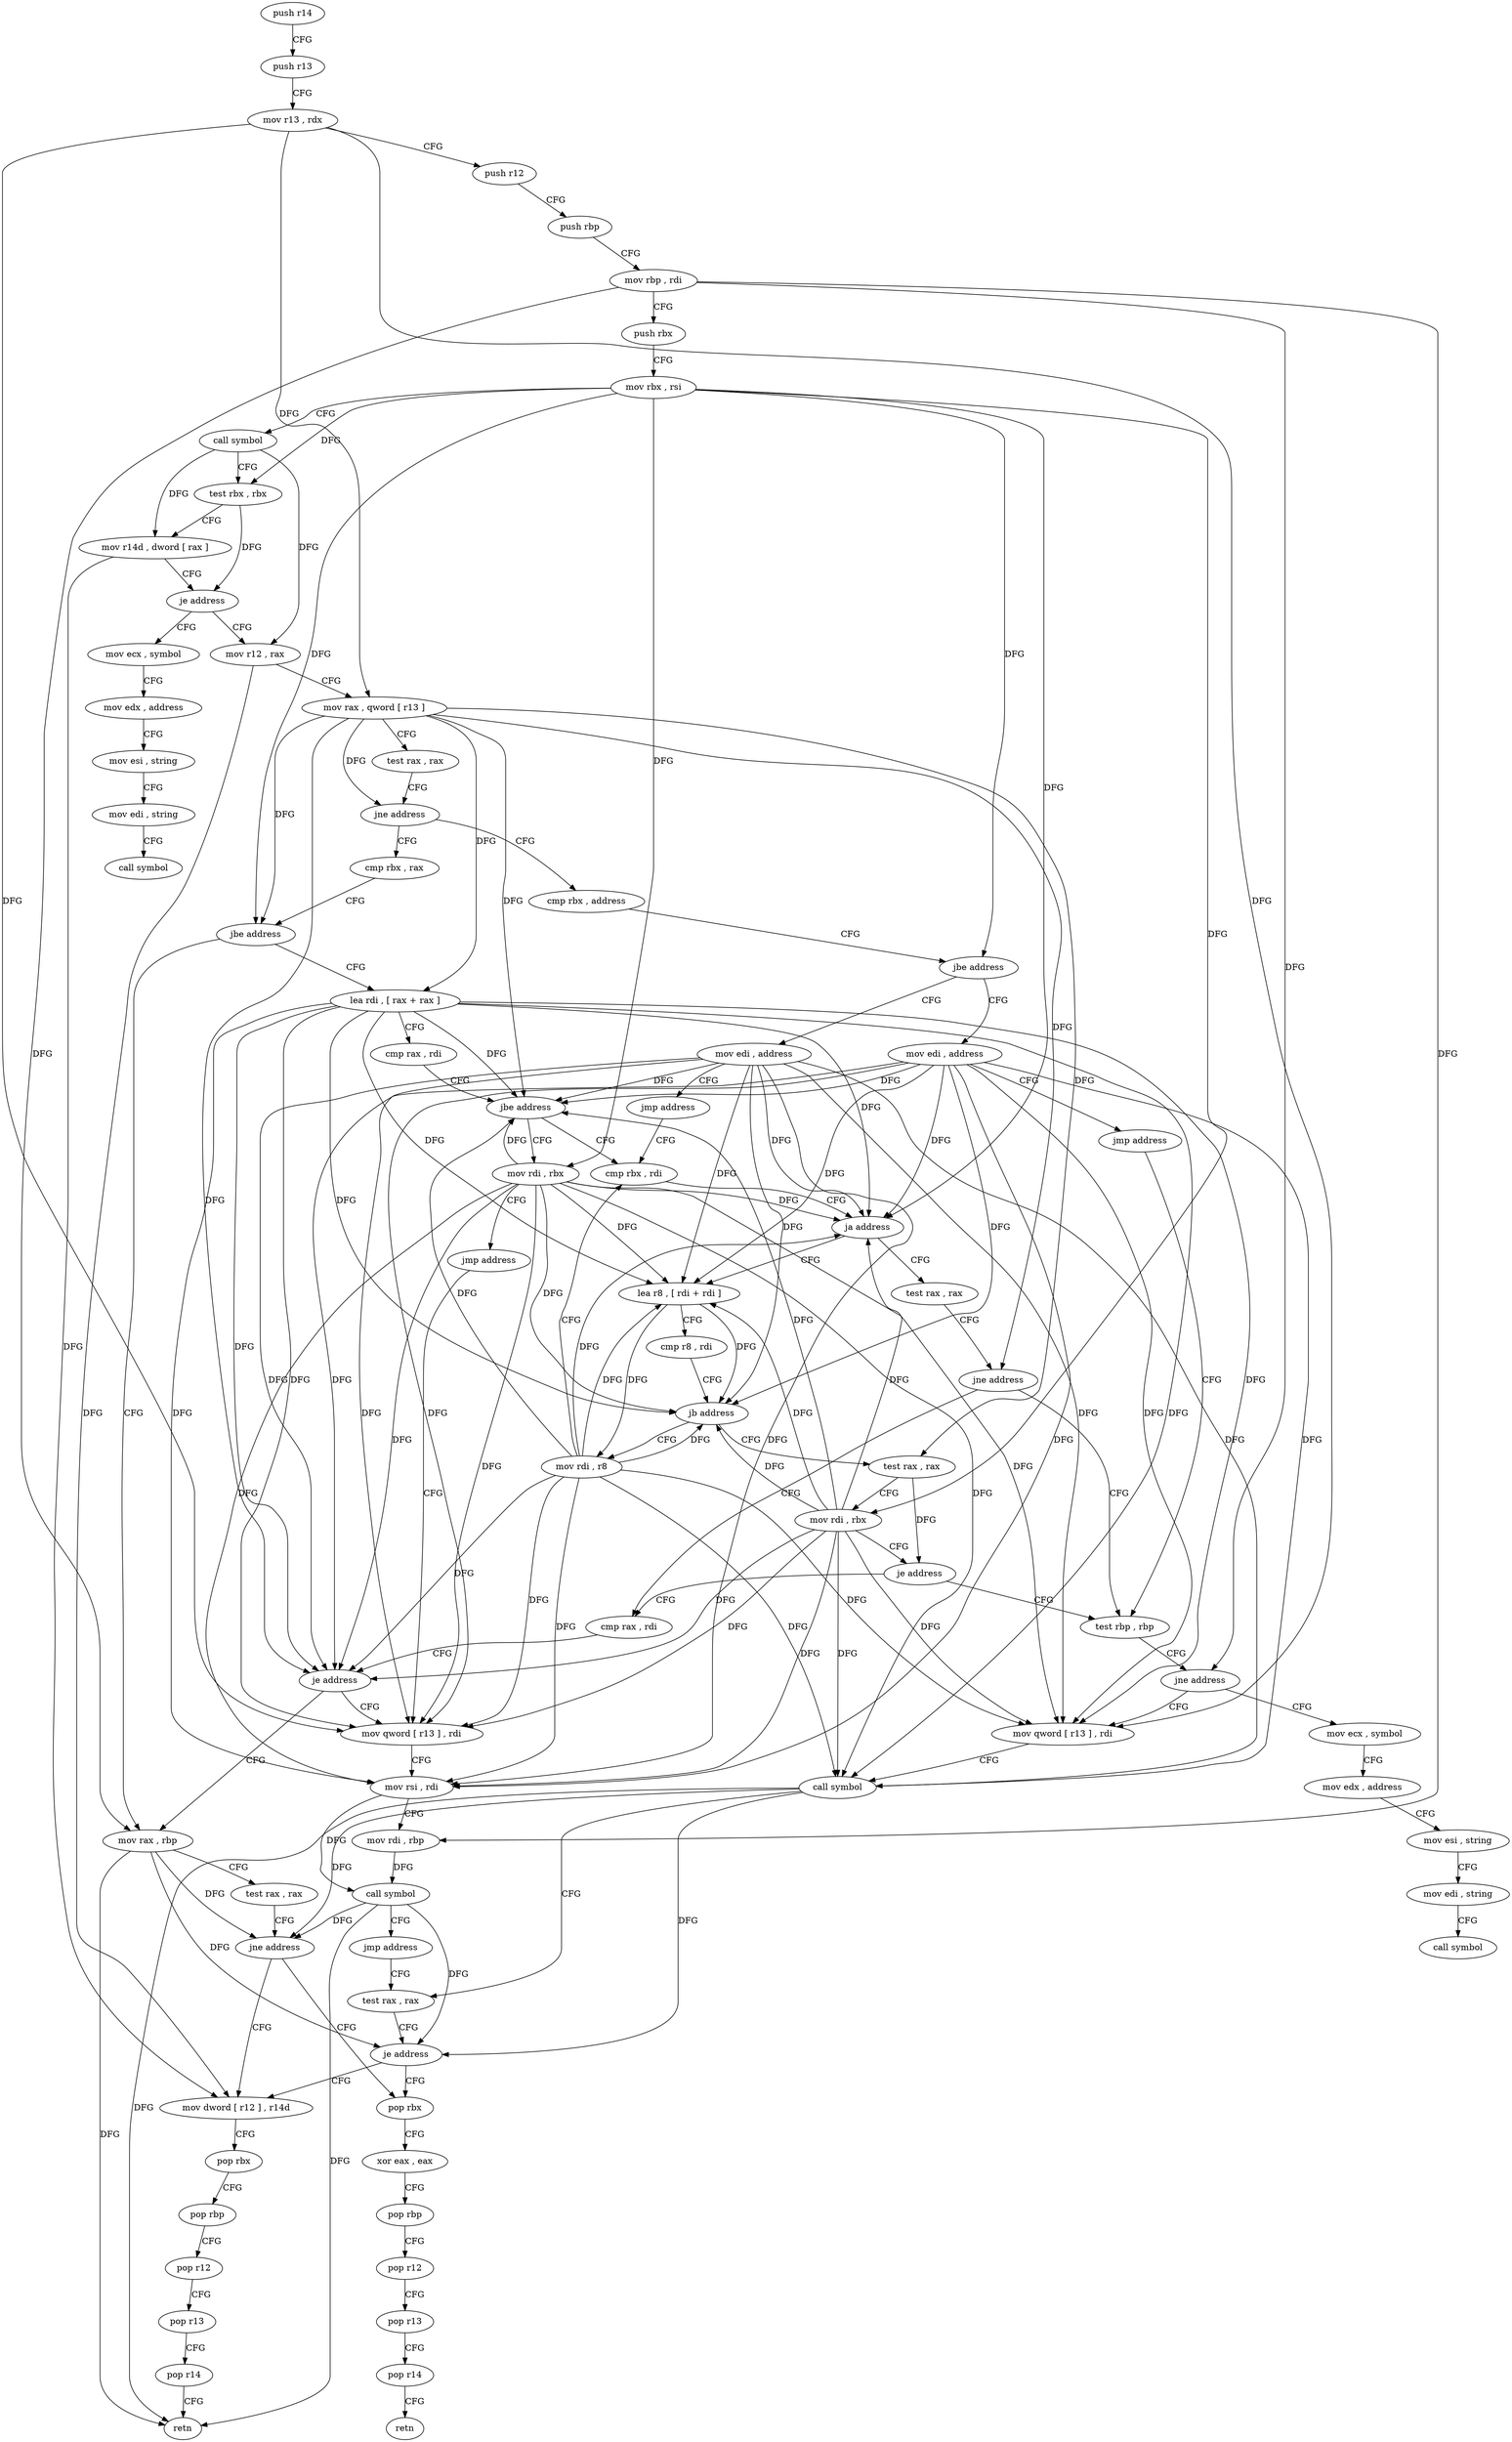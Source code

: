 digraph "func" {
"4261248" [label = "push r14" ]
"4261250" [label = "push r13" ]
"4261252" [label = "mov r13 , rdx" ]
"4261255" [label = "push r12" ]
"4261257" [label = "push rbp" ]
"4261258" [label = "mov rbp , rdi" ]
"4261261" [label = "push rbx" ]
"4261262" [label = "mov rbx , rsi" ]
"4261265" [label = "call symbol" ]
"4261270" [label = "test rbx , rbx" ]
"4261273" [label = "mov r14d , dword [ rax ]" ]
"4261276" [label = "je address" ]
"4261486" [label = "mov ecx , symbol" ]
"4261282" [label = "mov r12 , rax" ]
"4261491" [label = "mov edx , address" ]
"4261496" [label = "mov esi , string" ]
"4261501" [label = "mov edi , string" ]
"4261506" [label = "call symbol" ]
"4261285" [label = "mov rax , qword [ r13 ]" ]
"4261289" [label = "test rax , rax" ]
"4261292" [label = "jne address" ]
"4261376" [label = "cmp rbx , rax" ]
"4261294" [label = "cmp rbx , address" ]
"4261379" [label = "jbe address" ]
"4261400" [label = "mov rax , rbp" ]
"4261381" [label = "lea rdi , [ rax + rax ]" ]
"4261298" [label = "jbe address" ]
"4261454" [label = "mov edi , address" ]
"4261304" [label = "mov edi , address" ]
"4261403" [label = "test rax , rax" ]
"4261406" [label = "jne address" ]
"4261353" [label = "mov dword [ r12 ] , r14d" ]
"4261408" [label = "pop rbx" ]
"4261385" [label = "cmp rax , rdi" ]
"4261388" [label = "jbe address" ]
"4261324" [label = "cmp rbx , rdi" ]
"4261390" [label = "mov rdi , rbx" ]
"4261459" [label = "jmp address" ]
"4261334" [label = "test rbp , rbp" ]
"4261309" [label = "jmp address" ]
"4261357" [label = "pop rbx" ]
"4261358" [label = "pop rbp" ]
"4261359" [label = "pop r12" ]
"4261361" [label = "pop r13" ]
"4261363" [label = "pop r14" ]
"4261365" [label = "retn" ]
"4261409" [label = "xor eax , eax" ]
"4261411" [label = "pop rbp" ]
"4261412" [label = "pop r12" ]
"4261414" [label = "pop r13" ]
"4261416" [label = "pop r14" ]
"4261418" [label = "retn" ]
"4261327" [label = "ja address" ]
"4261312" [label = "lea r8 , [ rdi + rdi ]" ]
"4261329" [label = "test rax , rax" ]
"4261393" [label = "jmp address" ]
"4261437" [label = "mov qword [ r13 ] , rdi" ]
"4261337" [label = "jne address" ]
"4261461" [label = "mov ecx , symbol" ]
"4261339" [label = "mov qword [ r13 ] , rdi" ]
"4261316" [label = "cmp r8 , rdi" ]
"4261319" [label = "jb address" ]
"4261424" [label = "test rax , rax" ]
"4261321" [label = "mov rdi , r8" ]
"4261332" [label = "jne address" ]
"4261432" [label = "cmp rax , rdi" ]
"4261441" [label = "mov rsi , rdi" ]
"4261444" [label = "mov rdi , rbp" ]
"4261447" [label = "call symbol" ]
"4261452" [label = "jmp address" ]
"4261348" [label = "test rax , rax" ]
"4261466" [label = "mov edx , address" ]
"4261471" [label = "mov esi , string" ]
"4261476" [label = "mov edi , string" ]
"4261481" [label = "call symbol" ]
"4261343" [label = "call symbol" ]
"4261427" [label = "mov rdi , rbx" ]
"4261430" [label = "je address" ]
"4261435" [label = "je address" ]
"4261351" [label = "je address" ]
"4261248" -> "4261250" [ label = "CFG" ]
"4261250" -> "4261252" [ label = "CFG" ]
"4261252" -> "4261255" [ label = "CFG" ]
"4261252" -> "4261285" [ label = "DFG" ]
"4261252" -> "4261437" [ label = "DFG" ]
"4261252" -> "4261339" [ label = "DFG" ]
"4261255" -> "4261257" [ label = "CFG" ]
"4261257" -> "4261258" [ label = "CFG" ]
"4261258" -> "4261261" [ label = "CFG" ]
"4261258" -> "4261400" [ label = "DFG" ]
"4261258" -> "4261337" [ label = "DFG" ]
"4261258" -> "4261444" [ label = "DFG" ]
"4261261" -> "4261262" [ label = "CFG" ]
"4261262" -> "4261265" [ label = "CFG" ]
"4261262" -> "4261270" [ label = "DFG" ]
"4261262" -> "4261379" [ label = "DFG" ]
"4261262" -> "4261298" [ label = "DFG" ]
"4261262" -> "4261327" [ label = "DFG" ]
"4261262" -> "4261390" [ label = "DFG" ]
"4261262" -> "4261427" [ label = "DFG" ]
"4261265" -> "4261270" [ label = "CFG" ]
"4261265" -> "4261273" [ label = "DFG" ]
"4261265" -> "4261282" [ label = "DFG" ]
"4261270" -> "4261273" [ label = "CFG" ]
"4261270" -> "4261276" [ label = "DFG" ]
"4261273" -> "4261276" [ label = "CFG" ]
"4261273" -> "4261353" [ label = "DFG" ]
"4261276" -> "4261486" [ label = "CFG" ]
"4261276" -> "4261282" [ label = "CFG" ]
"4261486" -> "4261491" [ label = "CFG" ]
"4261282" -> "4261285" [ label = "CFG" ]
"4261282" -> "4261353" [ label = "DFG" ]
"4261491" -> "4261496" [ label = "CFG" ]
"4261496" -> "4261501" [ label = "CFG" ]
"4261501" -> "4261506" [ label = "CFG" ]
"4261285" -> "4261289" [ label = "CFG" ]
"4261285" -> "4261292" [ label = "DFG" ]
"4261285" -> "4261379" [ label = "DFG" ]
"4261285" -> "4261381" [ label = "DFG" ]
"4261285" -> "4261388" [ label = "DFG" ]
"4261285" -> "4261332" [ label = "DFG" ]
"4261285" -> "4261424" [ label = "DFG" ]
"4261285" -> "4261435" [ label = "DFG" ]
"4261289" -> "4261292" [ label = "CFG" ]
"4261292" -> "4261376" [ label = "CFG" ]
"4261292" -> "4261294" [ label = "CFG" ]
"4261376" -> "4261379" [ label = "CFG" ]
"4261294" -> "4261298" [ label = "CFG" ]
"4261379" -> "4261400" [ label = "CFG" ]
"4261379" -> "4261381" [ label = "CFG" ]
"4261400" -> "4261403" [ label = "CFG" ]
"4261400" -> "4261406" [ label = "DFG" ]
"4261400" -> "4261365" [ label = "DFG" ]
"4261400" -> "4261351" [ label = "DFG" ]
"4261381" -> "4261385" [ label = "CFG" ]
"4261381" -> "4261388" [ label = "DFG" ]
"4261381" -> "4261327" [ label = "DFG" ]
"4261381" -> "4261312" [ label = "DFG" ]
"4261381" -> "4261319" [ label = "DFG" ]
"4261381" -> "4261437" [ label = "DFG" ]
"4261381" -> "4261441" [ label = "DFG" ]
"4261381" -> "4261339" [ label = "DFG" ]
"4261381" -> "4261343" [ label = "DFG" ]
"4261381" -> "4261435" [ label = "DFG" ]
"4261298" -> "4261454" [ label = "CFG" ]
"4261298" -> "4261304" [ label = "CFG" ]
"4261454" -> "4261459" [ label = "CFG" ]
"4261454" -> "4261388" [ label = "DFG" ]
"4261454" -> "4261327" [ label = "DFG" ]
"4261454" -> "4261312" [ label = "DFG" ]
"4261454" -> "4261319" [ label = "DFG" ]
"4261454" -> "4261437" [ label = "DFG" ]
"4261454" -> "4261441" [ label = "DFG" ]
"4261454" -> "4261339" [ label = "DFG" ]
"4261454" -> "4261343" [ label = "DFG" ]
"4261454" -> "4261435" [ label = "DFG" ]
"4261304" -> "4261309" [ label = "CFG" ]
"4261304" -> "4261388" [ label = "DFG" ]
"4261304" -> "4261327" [ label = "DFG" ]
"4261304" -> "4261312" [ label = "DFG" ]
"4261304" -> "4261319" [ label = "DFG" ]
"4261304" -> "4261437" [ label = "DFG" ]
"4261304" -> "4261441" [ label = "DFG" ]
"4261304" -> "4261339" [ label = "DFG" ]
"4261304" -> "4261343" [ label = "DFG" ]
"4261304" -> "4261435" [ label = "DFG" ]
"4261403" -> "4261406" [ label = "CFG" ]
"4261406" -> "4261353" [ label = "CFG" ]
"4261406" -> "4261408" [ label = "CFG" ]
"4261353" -> "4261357" [ label = "CFG" ]
"4261408" -> "4261409" [ label = "CFG" ]
"4261385" -> "4261388" [ label = "CFG" ]
"4261388" -> "4261324" [ label = "CFG" ]
"4261388" -> "4261390" [ label = "CFG" ]
"4261324" -> "4261327" [ label = "CFG" ]
"4261390" -> "4261393" [ label = "CFG" ]
"4261390" -> "4261388" [ label = "DFG" ]
"4261390" -> "4261327" [ label = "DFG" ]
"4261390" -> "4261312" [ label = "DFG" ]
"4261390" -> "4261319" [ label = "DFG" ]
"4261390" -> "4261437" [ label = "DFG" ]
"4261390" -> "4261441" [ label = "DFG" ]
"4261390" -> "4261339" [ label = "DFG" ]
"4261390" -> "4261343" [ label = "DFG" ]
"4261390" -> "4261435" [ label = "DFG" ]
"4261459" -> "4261334" [ label = "CFG" ]
"4261334" -> "4261337" [ label = "CFG" ]
"4261309" -> "4261324" [ label = "CFG" ]
"4261357" -> "4261358" [ label = "CFG" ]
"4261358" -> "4261359" [ label = "CFG" ]
"4261359" -> "4261361" [ label = "CFG" ]
"4261361" -> "4261363" [ label = "CFG" ]
"4261363" -> "4261365" [ label = "CFG" ]
"4261409" -> "4261411" [ label = "CFG" ]
"4261411" -> "4261412" [ label = "CFG" ]
"4261412" -> "4261414" [ label = "CFG" ]
"4261414" -> "4261416" [ label = "CFG" ]
"4261416" -> "4261418" [ label = "CFG" ]
"4261327" -> "4261312" [ label = "CFG" ]
"4261327" -> "4261329" [ label = "CFG" ]
"4261312" -> "4261316" [ label = "CFG" ]
"4261312" -> "4261319" [ label = "DFG" ]
"4261312" -> "4261321" [ label = "DFG" ]
"4261329" -> "4261332" [ label = "CFG" ]
"4261393" -> "4261437" [ label = "CFG" ]
"4261437" -> "4261441" [ label = "CFG" ]
"4261337" -> "4261461" [ label = "CFG" ]
"4261337" -> "4261339" [ label = "CFG" ]
"4261461" -> "4261466" [ label = "CFG" ]
"4261339" -> "4261343" [ label = "CFG" ]
"4261316" -> "4261319" [ label = "CFG" ]
"4261319" -> "4261424" [ label = "CFG" ]
"4261319" -> "4261321" [ label = "CFG" ]
"4261424" -> "4261427" [ label = "CFG" ]
"4261424" -> "4261430" [ label = "DFG" ]
"4261321" -> "4261324" [ label = "CFG" ]
"4261321" -> "4261388" [ label = "DFG" ]
"4261321" -> "4261327" [ label = "DFG" ]
"4261321" -> "4261312" [ label = "DFG" ]
"4261321" -> "4261319" [ label = "DFG" ]
"4261321" -> "4261437" [ label = "DFG" ]
"4261321" -> "4261441" [ label = "DFG" ]
"4261321" -> "4261339" [ label = "DFG" ]
"4261321" -> "4261343" [ label = "DFG" ]
"4261321" -> "4261435" [ label = "DFG" ]
"4261332" -> "4261432" [ label = "CFG" ]
"4261332" -> "4261334" [ label = "CFG" ]
"4261432" -> "4261435" [ label = "CFG" ]
"4261441" -> "4261444" [ label = "CFG" ]
"4261441" -> "4261447" [ label = "DFG" ]
"4261444" -> "4261447" [ label = "DFG" ]
"4261447" -> "4261452" [ label = "CFG" ]
"4261447" -> "4261406" [ label = "DFG" ]
"4261447" -> "4261365" [ label = "DFG" ]
"4261447" -> "4261351" [ label = "DFG" ]
"4261452" -> "4261348" [ label = "CFG" ]
"4261348" -> "4261351" [ label = "CFG" ]
"4261466" -> "4261471" [ label = "CFG" ]
"4261471" -> "4261476" [ label = "CFG" ]
"4261476" -> "4261481" [ label = "CFG" ]
"4261343" -> "4261348" [ label = "CFG" ]
"4261343" -> "4261406" [ label = "DFG" ]
"4261343" -> "4261365" [ label = "DFG" ]
"4261343" -> "4261351" [ label = "DFG" ]
"4261427" -> "4261430" [ label = "CFG" ]
"4261427" -> "4261388" [ label = "DFG" ]
"4261427" -> "4261327" [ label = "DFG" ]
"4261427" -> "4261312" [ label = "DFG" ]
"4261427" -> "4261319" [ label = "DFG" ]
"4261427" -> "4261437" [ label = "DFG" ]
"4261427" -> "4261441" [ label = "DFG" ]
"4261427" -> "4261339" [ label = "DFG" ]
"4261427" -> "4261343" [ label = "DFG" ]
"4261427" -> "4261435" [ label = "DFG" ]
"4261430" -> "4261334" [ label = "CFG" ]
"4261430" -> "4261432" [ label = "CFG" ]
"4261435" -> "4261400" [ label = "CFG" ]
"4261435" -> "4261437" [ label = "CFG" ]
"4261351" -> "4261408" [ label = "CFG" ]
"4261351" -> "4261353" [ label = "CFG" ]
}
